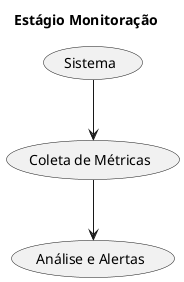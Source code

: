 @startuml
title Estágio Monitoração
(Sistema) --> (Coleta de Métricas)
(Coleta de Métricas) --> (Análise e Alertas)
@enduml
